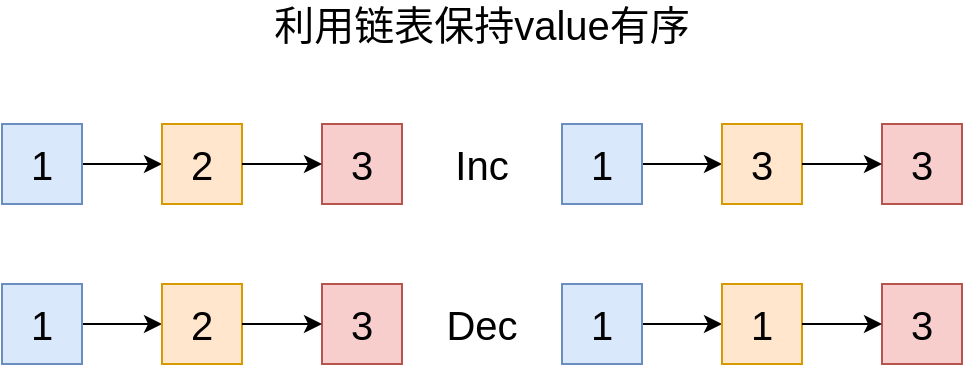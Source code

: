 <mxfile version="14.4.3" type="device"><diagram id="KmV2IVRLZD8ufR8eq0vT" name="Page-1"><mxGraphModel dx="1102" dy="582" grid="1" gridSize="10" guides="1" tooltips="1" connect="1" arrows="1" fold="1" page="1" pageScale="1" pageWidth="827" pageHeight="1169" math="0" shadow="0"><root><mxCell id="0"/><mxCell id="1" parent="0"/><mxCell id="fCK1LNhtHJd-QFXygB49-6" value="" style="edgeStyle=orthogonalEdgeStyle;rounded=0;orthogonalLoop=1;jettySize=auto;html=1;fontSize=20;" parent="1" source="fCK1LNhtHJd-QFXygB49-2" target="fCK1LNhtHJd-QFXygB49-3" edge="1"><mxGeometry relative="1" as="geometry"/></mxCell><mxCell id="fCK1LNhtHJd-QFXygB49-2" value="1" style="whiteSpace=wrap;html=1;aspect=fixed;fillColor=#dae8fc;strokeColor=#6c8ebf;fontSize=20;" parent="1" vertex="1"><mxGeometry x="120" y="80" width="40" height="40" as="geometry"/></mxCell><mxCell id="fCK1LNhtHJd-QFXygB49-3" value="2" style="whiteSpace=wrap;html=1;aspect=fixed;fillColor=#ffe6cc;strokeColor=#d79b00;fontSize=20;" parent="1" vertex="1"><mxGeometry x="200" y="80" width="40" height="40" as="geometry"/></mxCell><mxCell id="fCK1LNhtHJd-QFXygB49-4" value="3" style="whiteSpace=wrap;html=1;aspect=fixed;fillColor=#f8cecc;strokeColor=#b85450;fontSize=20;" parent="1" vertex="1"><mxGeometry x="280" y="80" width="40" height="40" as="geometry"/></mxCell><mxCell id="fCK1LNhtHJd-QFXygB49-8" value="" style="endArrow=classic;html=1;fontSize=20;entryX=0;entryY=0.5;entryDx=0;entryDy=0;" parent="1" target="fCK1LNhtHJd-QFXygB49-4" edge="1"><mxGeometry width="50" height="50" relative="1" as="geometry"><mxPoint x="240" y="100" as="sourcePoint"/><mxPoint x="290" y="50" as="targetPoint"/></mxGeometry></mxCell><mxCell id="fCK1LNhtHJd-QFXygB49-9" value="" style="edgeStyle=orthogonalEdgeStyle;rounded=0;orthogonalLoop=1;jettySize=auto;html=1;fontSize=20;" parent="1" source="fCK1LNhtHJd-QFXygB49-10" target="fCK1LNhtHJd-QFXygB49-11" edge="1"><mxGeometry relative="1" as="geometry"/></mxCell><mxCell id="fCK1LNhtHJd-QFXygB49-10" value="1" style="whiteSpace=wrap;html=1;aspect=fixed;fillColor=#dae8fc;strokeColor=#6c8ebf;fontSize=20;" parent="1" vertex="1"><mxGeometry x="400" y="80" width="40" height="40" as="geometry"/></mxCell><mxCell id="fCK1LNhtHJd-QFXygB49-11" value="3" style="whiteSpace=wrap;html=1;aspect=fixed;fillColor=#ffe6cc;strokeColor=#d79b00;fontSize=20;" parent="1" vertex="1"><mxGeometry x="480" y="80" width="40" height="40" as="geometry"/></mxCell><mxCell id="fCK1LNhtHJd-QFXygB49-12" value="3" style="whiteSpace=wrap;html=1;aspect=fixed;fillColor=#f8cecc;strokeColor=#b85450;fontSize=20;" parent="1" vertex="1"><mxGeometry x="560" y="80" width="40" height="40" as="geometry"/></mxCell><mxCell id="fCK1LNhtHJd-QFXygB49-13" value="" style="endArrow=classic;html=1;fontSize=20;entryX=0;entryY=0.5;entryDx=0;entryDy=0;" parent="1" target="fCK1LNhtHJd-QFXygB49-12" edge="1"><mxGeometry width="50" height="50" relative="1" as="geometry"><mxPoint x="520" y="100" as="sourcePoint"/><mxPoint x="570" y="50" as="targetPoint"/></mxGeometry></mxCell><mxCell id="fCK1LNhtHJd-QFXygB49-14" value="" style="edgeStyle=orthogonalEdgeStyle;rounded=0;orthogonalLoop=1;jettySize=auto;html=1;fontSize=20;" parent="1" source="fCK1LNhtHJd-QFXygB49-15" target="fCK1LNhtHJd-QFXygB49-16" edge="1"><mxGeometry relative="1" as="geometry"/></mxCell><mxCell id="fCK1LNhtHJd-QFXygB49-15" value="1" style="whiteSpace=wrap;html=1;aspect=fixed;fillColor=#dae8fc;strokeColor=#6c8ebf;fontSize=20;" parent="1" vertex="1"><mxGeometry x="120" y="160" width="40" height="40" as="geometry"/></mxCell><mxCell id="fCK1LNhtHJd-QFXygB49-16" value="2" style="whiteSpace=wrap;html=1;aspect=fixed;fillColor=#ffe6cc;strokeColor=#d79b00;fontSize=20;" parent="1" vertex="1"><mxGeometry x="200" y="160" width="40" height="40" as="geometry"/></mxCell><mxCell id="fCK1LNhtHJd-QFXygB49-17" value="3" style="whiteSpace=wrap;html=1;aspect=fixed;fillColor=#f8cecc;strokeColor=#b85450;fontSize=20;" parent="1" vertex="1"><mxGeometry x="280" y="160" width="40" height="40" as="geometry"/></mxCell><mxCell id="fCK1LNhtHJd-QFXygB49-18" value="" style="endArrow=classic;html=1;fontSize=20;entryX=0;entryY=0.5;entryDx=0;entryDy=0;" parent="1" target="fCK1LNhtHJd-QFXygB49-17" edge="1"><mxGeometry width="50" height="50" relative="1" as="geometry"><mxPoint x="240" y="180" as="sourcePoint"/><mxPoint x="290" y="130" as="targetPoint"/></mxGeometry></mxCell><mxCell id="fCK1LNhtHJd-QFXygB49-19" value="" style="edgeStyle=orthogonalEdgeStyle;rounded=0;orthogonalLoop=1;jettySize=auto;html=1;fontSize=20;" parent="1" source="fCK1LNhtHJd-QFXygB49-20" target="fCK1LNhtHJd-QFXygB49-21" edge="1"><mxGeometry relative="1" as="geometry"/></mxCell><mxCell id="fCK1LNhtHJd-QFXygB49-20" value="1" style="whiteSpace=wrap;html=1;aspect=fixed;fillColor=#dae8fc;strokeColor=#6c8ebf;fontSize=20;" parent="1" vertex="1"><mxGeometry x="400" y="160" width="40" height="40" as="geometry"/></mxCell><mxCell id="fCK1LNhtHJd-QFXygB49-21" value="1" style="whiteSpace=wrap;html=1;aspect=fixed;fillColor=#ffe6cc;strokeColor=#d79b00;fontSize=20;" parent="1" vertex="1"><mxGeometry x="480" y="160" width="40" height="40" as="geometry"/></mxCell><mxCell id="fCK1LNhtHJd-QFXygB49-22" value="3" style="whiteSpace=wrap;html=1;aspect=fixed;fillColor=#f8cecc;strokeColor=#b85450;fontSize=20;" parent="1" vertex="1"><mxGeometry x="560" y="160" width="40" height="40" as="geometry"/></mxCell><mxCell id="fCK1LNhtHJd-QFXygB49-23" value="" style="endArrow=classic;html=1;fontSize=20;entryX=0;entryY=0.5;entryDx=0;entryDy=0;" parent="1" target="fCK1LNhtHJd-QFXygB49-22" edge="1"><mxGeometry width="50" height="50" relative="1" as="geometry"><mxPoint x="520" y="180" as="sourcePoint"/><mxPoint x="570" y="130" as="targetPoint"/></mxGeometry></mxCell><mxCell id="fCK1LNhtHJd-QFXygB49-25" value="Inc" style="text;html=1;strokeColor=none;fillColor=none;align=center;verticalAlign=middle;whiteSpace=wrap;rounded=0;fontSize=20;" parent="1" vertex="1"><mxGeometry x="340" y="90" width="40" height="20" as="geometry"/></mxCell><mxCell id="fCK1LNhtHJd-QFXygB49-26" value="Dec" style="text;html=1;strokeColor=none;fillColor=none;align=center;verticalAlign=middle;whiteSpace=wrap;rounded=0;fontSize=20;" parent="1" vertex="1"><mxGeometry x="340" y="170" width="40" height="20" as="geometry"/></mxCell><mxCell id="LuLa63m6HlvhEdqK8ADf-1" value="利用链表保持value有序" style="text;html=1;strokeColor=none;fillColor=none;align=center;verticalAlign=middle;whiteSpace=wrap;rounded=0;fontSize=20;" vertex="1" parent="1"><mxGeometry x="140" y="20" width="440" height="20" as="geometry"/></mxCell></root></mxGraphModel></diagram></mxfile>